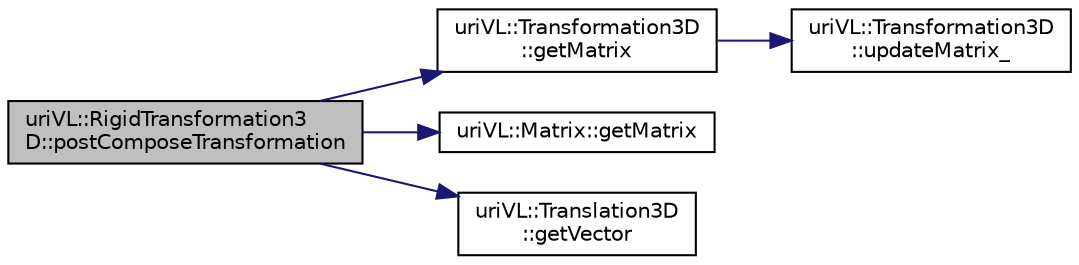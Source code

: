 digraph "uriVL::RigidTransformation3D::postComposeTransformation"
{
  edge [fontname="Helvetica",fontsize="10",labelfontname="Helvetica",labelfontsize="10"];
  node [fontname="Helvetica",fontsize="10",shape=record];
  rankdir="LR";
  Node1 [label="uriVL::RigidTransformation3\lD::postComposeTransformation",height=0.2,width=0.4,color="black", fillcolor="grey75", style="filled", fontcolor="black"];
  Node1 -> Node2 [color="midnightblue",fontsize="10",style="solid",fontname="Helvetica"];
  Node2 [label="uriVL::Transformation3D\l::getMatrix",height=0.2,width=0.4,color="black", fillcolor="white", style="filled",URL="$classuriVL_1_1Transformation3D.html#aba7499cabe58508cc6af1bcc5a1178de",tooltip="Returns a read-only reference frame to this transformation&#39;s matrix. "];
  Node2 -> Node3 [color="midnightblue",fontsize="10",style="solid",fontname="Helvetica"];
  Node3 [label="uriVL::Transformation3D\l::updateMatrix_",height=0.2,width=0.4,color="black", fillcolor="white", style="filled",URL="$classuriVL_1_1Transformation3D.html#a706f28d6831e1f4221a71e28d0e12eba",tooltip="Updates the transformation matrix if it was not the reference. "];
  Node1 -> Node4 [color="midnightblue",fontsize="10",style="solid",fontname="Helvetica"];
  Node4 [label="uriVL::Matrix::getMatrix",height=0.2,width=0.4,color="black", fillcolor="white", style="filled",URL="$classuriVL_1_1Matrix.html#a29c91cadbe9ad1e2ec93d51711348f77",tooltip="Returns a read-only pointer to the matrix data. "];
  Node1 -> Node5 [color="midnightblue",fontsize="10",style="solid",fontname="Helvetica"];
  Node5 [label="uriVL::Translation3D\l::getVector",height=0.2,width=0.4,color="black", fillcolor="white", style="filled",URL="$classuriVL_1_1Translation3D.html#a8f8bbb9a8eff970b5c66260392be9b0f",tooltip="Returns the translation&#39;s coordinates, in read-only form. "];
}
